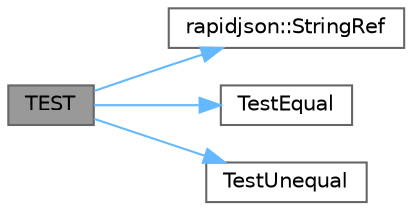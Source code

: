 digraph "TEST"
{
 // LATEX_PDF_SIZE
  bgcolor="transparent";
  edge [fontname=Helvetica,fontsize=10,labelfontname=Helvetica,labelfontsize=10];
  node [fontname=Helvetica,fontsize=10,shape=box,height=0.2,width=0.4];
  rankdir="LR";
  Node1 [id="Node000001",label="TEST",height=0.2,width=0.4,color="gray40", fillcolor="grey60", style="filled", fontcolor="black",tooltip=" "];
  Node1 -> Node2 [id="edge1_Node000001_Node000002",color="steelblue1",style="solid",tooltip=" "];
  Node2 [id="Node000002",label="rapidjson::StringRef",height=0.2,width=0.4,color="grey40", fillcolor="white", style="filled",URL="$namespacerapidjson.html#aa6b9fd9f6aa49405a574c362ba9af6b5",tooltip="Mark a character pointer as constant string."];
  Node1 -> Node3 [id="edge2_Node000001_Node000003",color="steelblue1",style="solid",tooltip=" "];
  Node3 [id="Node000003",label="TestEqual",height=0.2,width=0.4,color="grey40", fillcolor="white", style="filled",URL="$valuetest_8cpp.html#a7215f0e515c63ea0fb6ebea7072b4784",tooltip=" "];
  Node1 -> Node4 [id="edge3_Node000001_Node000004",color="steelblue1",style="solid",tooltip=" "];
  Node4 [id="Node000004",label="TestUnequal",height=0.2,width=0.4,color="grey40", fillcolor="white", style="filled",URL="$valuetest_8cpp.html#aa7e66eb49840df8036ff9555dd60f3dd",tooltip=" "];
}

